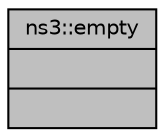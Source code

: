 digraph "ns3::empty"
{
  edge [fontname="Helvetica",fontsize="10",labelfontname="Helvetica",labelfontsize="10"];
  node [fontname="Helvetica",fontsize="10",shape=record];
  Node1 [label="{ns3::empty\n||}",height=0.2,width=0.4,color="black", fillcolor="grey75", style="filled", fontcolor="black"];
}
